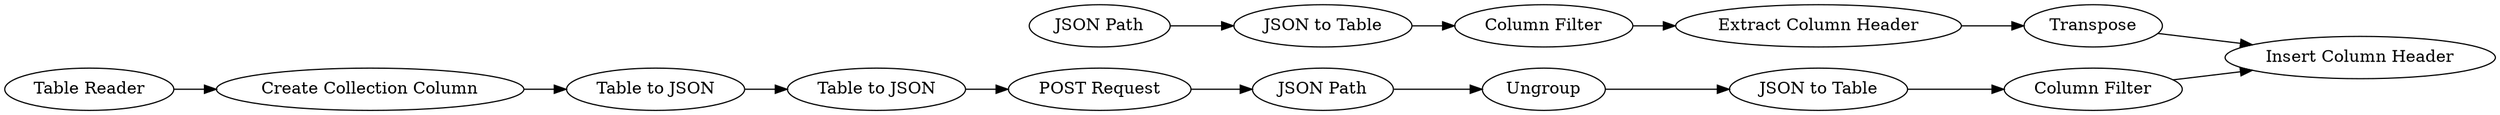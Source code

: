 digraph {
	22 [label="POST Request"]
	23 [label="Table Reader"]
	19 [label="JSON Path"]
	20 [label=Ungroup]
	262 [label="JSON Path"]
	263 [label="JSON to Table"]
	264 [label="Column Filter"]
	266 [label="JSON to Table"]
	267 [label="Column Filter"]
	268 [label="Insert Column Header"]
	269 [label="Extract Column Header"]
	270 [label=Transpose]
	12 [label="Table to JSON"]
	14 [label="Create Collection Column"]
	18 [label="Table to JSON"]
	19 -> 20
	20 -> 266
	262 -> 263
	263 -> 264
	264 -> 269
	266 -> 267
	267 -> 268
	269 -> 270
	270 -> 268
	12 -> 18
	14 -> 12
	22 -> 19
	23 -> 14
	18 -> 22
	rankdir=LR
}
